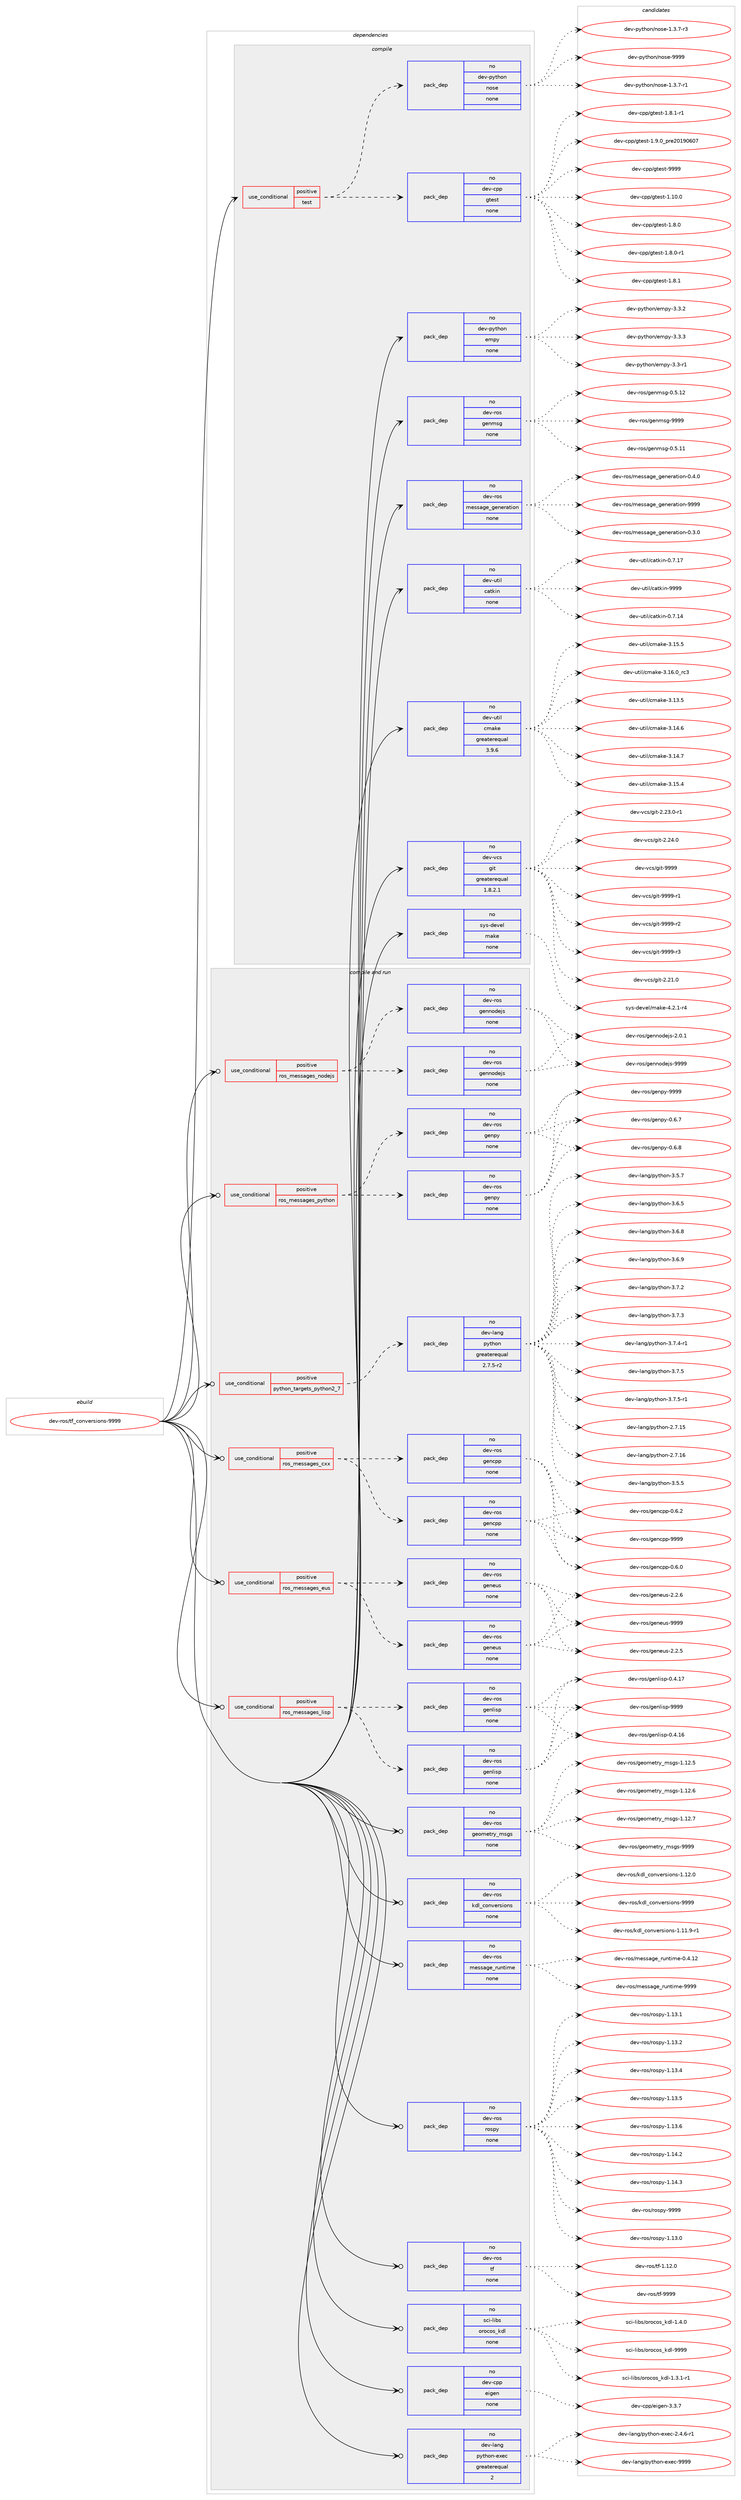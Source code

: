 digraph prolog {

# *************
# Graph options
# *************

newrank=true;
concentrate=true;
compound=true;
graph [rankdir=LR,fontname=Helvetica,fontsize=10,ranksep=1.5];#, ranksep=2.5, nodesep=0.2];
edge  [arrowhead=vee];
node  [fontname=Helvetica,fontsize=10];

# **********
# The ebuild
# **********

subgraph cluster_leftcol {
color=gray;
rank=same;
label=<<i>ebuild</i>>;
id [label="dev-ros/tf_conversions-9999", color=red, width=4, href="../dev-ros/tf_conversions-9999.svg"];
}

# ****************
# The dependencies
# ****************

subgraph cluster_midcol {
color=gray;
label=<<i>dependencies</i>>;
subgraph cluster_compile {
fillcolor="#eeeeee";
style=filled;
label=<<i>compile</i>>;
subgraph cond156311 {
dependency671604 [label=<<TABLE BORDER="0" CELLBORDER="1" CELLSPACING="0" CELLPADDING="4"><TR><TD ROWSPAN="3" CELLPADDING="10">use_conditional</TD></TR><TR><TD>positive</TD></TR><TR><TD>test</TD></TR></TABLE>>, shape=none, color=red];
subgraph pack503387 {
dependency671605 [label=<<TABLE BORDER="0" CELLBORDER="1" CELLSPACING="0" CELLPADDING="4" WIDTH="220"><TR><TD ROWSPAN="6" CELLPADDING="30">pack_dep</TD></TR><TR><TD WIDTH="110">no</TD></TR><TR><TD>dev-cpp</TD></TR><TR><TD>gtest</TD></TR><TR><TD>none</TD></TR><TR><TD></TD></TR></TABLE>>, shape=none, color=blue];
}
dependency671604:e -> dependency671605:w [weight=20,style="dashed",arrowhead="vee"];
subgraph pack503388 {
dependency671606 [label=<<TABLE BORDER="0" CELLBORDER="1" CELLSPACING="0" CELLPADDING="4" WIDTH="220"><TR><TD ROWSPAN="6" CELLPADDING="30">pack_dep</TD></TR><TR><TD WIDTH="110">no</TD></TR><TR><TD>dev-python</TD></TR><TR><TD>nose</TD></TR><TR><TD>none</TD></TR><TR><TD></TD></TR></TABLE>>, shape=none, color=blue];
}
dependency671604:e -> dependency671606:w [weight=20,style="dashed",arrowhead="vee"];
}
id:e -> dependency671604:w [weight=20,style="solid",arrowhead="vee"];
subgraph pack503389 {
dependency671607 [label=<<TABLE BORDER="0" CELLBORDER="1" CELLSPACING="0" CELLPADDING="4" WIDTH="220"><TR><TD ROWSPAN="6" CELLPADDING="30">pack_dep</TD></TR><TR><TD WIDTH="110">no</TD></TR><TR><TD>dev-python</TD></TR><TR><TD>empy</TD></TR><TR><TD>none</TD></TR><TR><TD></TD></TR></TABLE>>, shape=none, color=blue];
}
id:e -> dependency671607:w [weight=20,style="solid",arrowhead="vee"];
subgraph pack503390 {
dependency671608 [label=<<TABLE BORDER="0" CELLBORDER="1" CELLSPACING="0" CELLPADDING="4" WIDTH="220"><TR><TD ROWSPAN="6" CELLPADDING="30">pack_dep</TD></TR><TR><TD WIDTH="110">no</TD></TR><TR><TD>dev-ros</TD></TR><TR><TD>genmsg</TD></TR><TR><TD>none</TD></TR><TR><TD></TD></TR></TABLE>>, shape=none, color=blue];
}
id:e -> dependency671608:w [weight=20,style="solid",arrowhead="vee"];
subgraph pack503391 {
dependency671609 [label=<<TABLE BORDER="0" CELLBORDER="1" CELLSPACING="0" CELLPADDING="4" WIDTH="220"><TR><TD ROWSPAN="6" CELLPADDING="30">pack_dep</TD></TR><TR><TD WIDTH="110">no</TD></TR><TR><TD>dev-ros</TD></TR><TR><TD>message_generation</TD></TR><TR><TD>none</TD></TR><TR><TD></TD></TR></TABLE>>, shape=none, color=blue];
}
id:e -> dependency671609:w [weight=20,style="solid",arrowhead="vee"];
subgraph pack503392 {
dependency671610 [label=<<TABLE BORDER="0" CELLBORDER="1" CELLSPACING="0" CELLPADDING="4" WIDTH="220"><TR><TD ROWSPAN="6" CELLPADDING="30">pack_dep</TD></TR><TR><TD WIDTH="110">no</TD></TR><TR><TD>dev-util</TD></TR><TR><TD>catkin</TD></TR><TR><TD>none</TD></TR><TR><TD></TD></TR></TABLE>>, shape=none, color=blue];
}
id:e -> dependency671610:w [weight=20,style="solid",arrowhead="vee"];
subgraph pack503393 {
dependency671611 [label=<<TABLE BORDER="0" CELLBORDER="1" CELLSPACING="0" CELLPADDING="4" WIDTH="220"><TR><TD ROWSPAN="6" CELLPADDING="30">pack_dep</TD></TR><TR><TD WIDTH="110">no</TD></TR><TR><TD>dev-util</TD></TR><TR><TD>cmake</TD></TR><TR><TD>greaterequal</TD></TR><TR><TD>3.9.6</TD></TR></TABLE>>, shape=none, color=blue];
}
id:e -> dependency671611:w [weight=20,style="solid",arrowhead="vee"];
subgraph pack503394 {
dependency671612 [label=<<TABLE BORDER="0" CELLBORDER="1" CELLSPACING="0" CELLPADDING="4" WIDTH="220"><TR><TD ROWSPAN="6" CELLPADDING="30">pack_dep</TD></TR><TR><TD WIDTH="110">no</TD></TR><TR><TD>dev-vcs</TD></TR><TR><TD>git</TD></TR><TR><TD>greaterequal</TD></TR><TR><TD>1.8.2.1</TD></TR></TABLE>>, shape=none, color=blue];
}
id:e -> dependency671612:w [weight=20,style="solid",arrowhead="vee"];
subgraph pack503395 {
dependency671613 [label=<<TABLE BORDER="0" CELLBORDER="1" CELLSPACING="0" CELLPADDING="4" WIDTH="220"><TR><TD ROWSPAN="6" CELLPADDING="30">pack_dep</TD></TR><TR><TD WIDTH="110">no</TD></TR><TR><TD>sys-devel</TD></TR><TR><TD>make</TD></TR><TR><TD>none</TD></TR><TR><TD></TD></TR></TABLE>>, shape=none, color=blue];
}
id:e -> dependency671613:w [weight=20,style="solid",arrowhead="vee"];
}
subgraph cluster_compileandrun {
fillcolor="#eeeeee";
style=filled;
label=<<i>compile and run</i>>;
subgraph cond156312 {
dependency671614 [label=<<TABLE BORDER="0" CELLBORDER="1" CELLSPACING="0" CELLPADDING="4"><TR><TD ROWSPAN="3" CELLPADDING="10">use_conditional</TD></TR><TR><TD>positive</TD></TR><TR><TD>python_targets_python2_7</TD></TR></TABLE>>, shape=none, color=red];
subgraph pack503396 {
dependency671615 [label=<<TABLE BORDER="0" CELLBORDER="1" CELLSPACING="0" CELLPADDING="4" WIDTH="220"><TR><TD ROWSPAN="6" CELLPADDING="30">pack_dep</TD></TR><TR><TD WIDTH="110">no</TD></TR><TR><TD>dev-lang</TD></TR><TR><TD>python</TD></TR><TR><TD>greaterequal</TD></TR><TR><TD>2.7.5-r2</TD></TR></TABLE>>, shape=none, color=blue];
}
dependency671614:e -> dependency671615:w [weight=20,style="dashed",arrowhead="vee"];
}
id:e -> dependency671614:w [weight=20,style="solid",arrowhead="odotvee"];
subgraph cond156313 {
dependency671616 [label=<<TABLE BORDER="0" CELLBORDER="1" CELLSPACING="0" CELLPADDING="4"><TR><TD ROWSPAN="3" CELLPADDING="10">use_conditional</TD></TR><TR><TD>positive</TD></TR><TR><TD>ros_messages_cxx</TD></TR></TABLE>>, shape=none, color=red];
subgraph pack503397 {
dependency671617 [label=<<TABLE BORDER="0" CELLBORDER="1" CELLSPACING="0" CELLPADDING="4" WIDTH="220"><TR><TD ROWSPAN="6" CELLPADDING="30">pack_dep</TD></TR><TR><TD WIDTH="110">no</TD></TR><TR><TD>dev-ros</TD></TR><TR><TD>gencpp</TD></TR><TR><TD>none</TD></TR><TR><TD></TD></TR></TABLE>>, shape=none, color=blue];
}
dependency671616:e -> dependency671617:w [weight=20,style="dashed",arrowhead="vee"];
subgraph pack503398 {
dependency671618 [label=<<TABLE BORDER="0" CELLBORDER="1" CELLSPACING="0" CELLPADDING="4" WIDTH="220"><TR><TD ROWSPAN="6" CELLPADDING="30">pack_dep</TD></TR><TR><TD WIDTH="110">no</TD></TR><TR><TD>dev-ros</TD></TR><TR><TD>gencpp</TD></TR><TR><TD>none</TD></TR><TR><TD></TD></TR></TABLE>>, shape=none, color=blue];
}
dependency671616:e -> dependency671618:w [weight=20,style="dashed",arrowhead="vee"];
}
id:e -> dependency671616:w [weight=20,style="solid",arrowhead="odotvee"];
subgraph cond156314 {
dependency671619 [label=<<TABLE BORDER="0" CELLBORDER="1" CELLSPACING="0" CELLPADDING="4"><TR><TD ROWSPAN="3" CELLPADDING="10">use_conditional</TD></TR><TR><TD>positive</TD></TR><TR><TD>ros_messages_eus</TD></TR></TABLE>>, shape=none, color=red];
subgraph pack503399 {
dependency671620 [label=<<TABLE BORDER="0" CELLBORDER="1" CELLSPACING="0" CELLPADDING="4" WIDTH="220"><TR><TD ROWSPAN="6" CELLPADDING="30">pack_dep</TD></TR><TR><TD WIDTH="110">no</TD></TR><TR><TD>dev-ros</TD></TR><TR><TD>geneus</TD></TR><TR><TD>none</TD></TR><TR><TD></TD></TR></TABLE>>, shape=none, color=blue];
}
dependency671619:e -> dependency671620:w [weight=20,style="dashed",arrowhead="vee"];
subgraph pack503400 {
dependency671621 [label=<<TABLE BORDER="0" CELLBORDER="1" CELLSPACING="0" CELLPADDING="4" WIDTH="220"><TR><TD ROWSPAN="6" CELLPADDING="30">pack_dep</TD></TR><TR><TD WIDTH="110">no</TD></TR><TR><TD>dev-ros</TD></TR><TR><TD>geneus</TD></TR><TR><TD>none</TD></TR><TR><TD></TD></TR></TABLE>>, shape=none, color=blue];
}
dependency671619:e -> dependency671621:w [weight=20,style="dashed",arrowhead="vee"];
}
id:e -> dependency671619:w [weight=20,style="solid",arrowhead="odotvee"];
subgraph cond156315 {
dependency671622 [label=<<TABLE BORDER="0" CELLBORDER="1" CELLSPACING="0" CELLPADDING="4"><TR><TD ROWSPAN="3" CELLPADDING="10">use_conditional</TD></TR><TR><TD>positive</TD></TR><TR><TD>ros_messages_lisp</TD></TR></TABLE>>, shape=none, color=red];
subgraph pack503401 {
dependency671623 [label=<<TABLE BORDER="0" CELLBORDER="1" CELLSPACING="0" CELLPADDING="4" WIDTH="220"><TR><TD ROWSPAN="6" CELLPADDING="30">pack_dep</TD></TR><TR><TD WIDTH="110">no</TD></TR><TR><TD>dev-ros</TD></TR><TR><TD>genlisp</TD></TR><TR><TD>none</TD></TR><TR><TD></TD></TR></TABLE>>, shape=none, color=blue];
}
dependency671622:e -> dependency671623:w [weight=20,style="dashed",arrowhead="vee"];
subgraph pack503402 {
dependency671624 [label=<<TABLE BORDER="0" CELLBORDER="1" CELLSPACING="0" CELLPADDING="4" WIDTH="220"><TR><TD ROWSPAN="6" CELLPADDING="30">pack_dep</TD></TR><TR><TD WIDTH="110">no</TD></TR><TR><TD>dev-ros</TD></TR><TR><TD>genlisp</TD></TR><TR><TD>none</TD></TR><TR><TD></TD></TR></TABLE>>, shape=none, color=blue];
}
dependency671622:e -> dependency671624:w [weight=20,style="dashed",arrowhead="vee"];
}
id:e -> dependency671622:w [weight=20,style="solid",arrowhead="odotvee"];
subgraph cond156316 {
dependency671625 [label=<<TABLE BORDER="0" CELLBORDER="1" CELLSPACING="0" CELLPADDING="4"><TR><TD ROWSPAN="3" CELLPADDING="10">use_conditional</TD></TR><TR><TD>positive</TD></TR><TR><TD>ros_messages_nodejs</TD></TR></TABLE>>, shape=none, color=red];
subgraph pack503403 {
dependency671626 [label=<<TABLE BORDER="0" CELLBORDER="1" CELLSPACING="0" CELLPADDING="4" WIDTH="220"><TR><TD ROWSPAN="6" CELLPADDING="30">pack_dep</TD></TR><TR><TD WIDTH="110">no</TD></TR><TR><TD>dev-ros</TD></TR><TR><TD>gennodejs</TD></TR><TR><TD>none</TD></TR><TR><TD></TD></TR></TABLE>>, shape=none, color=blue];
}
dependency671625:e -> dependency671626:w [weight=20,style="dashed",arrowhead="vee"];
subgraph pack503404 {
dependency671627 [label=<<TABLE BORDER="0" CELLBORDER="1" CELLSPACING="0" CELLPADDING="4" WIDTH="220"><TR><TD ROWSPAN="6" CELLPADDING="30">pack_dep</TD></TR><TR><TD WIDTH="110">no</TD></TR><TR><TD>dev-ros</TD></TR><TR><TD>gennodejs</TD></TR><TR><TD>none</TD></TR><TR><TD></TD></TR></TABLE>>, shape=none, color=blue];
}
dependency671625:e -> dependency671627:w [weight=20,style="dashed",arrowhead="vee"];
}
id:e -> dependency671625:w [weight=20,style="solid",arrowhead="odotvee"];
subgraph cond156317 {
dependency671628 [label=<<TABLE BORDER="0" CELLBORDER="1" CELLSPACING="0" CELLPADDING="4"><TR><TD ROWSPAN="3" CELLPADDING="10">use_conditional</TD></TR><TR><TD>positive</TD></TR><TR><TD>ros_messages_python</TD></TR></TABLE>>, shape=none, color=red];
subgraph pack503405 {
dependency671629 [label=<<TABLE BORDER="0" CELLBORDER="1" CELLSPACING="0" CELLPADDING="4" WIDTH="220"><TR><TD ROWSPAN="6" CELLPADDING="30">pack_dep</TD></TR><TR><TD WIDTH="110">no</TD></TR><TR><TD>dev-ros</TD></TR><TR><TD>genpy</TD></TR><TR><TD>none</TD></TR><TR><TD></TD></TR></TABLE>>, shape=none, color=blue];
}
dependency671628:e -> dependency671629:w [weight=20,style="dashed",arrowhead="vee"];
subgraph pack503406 {
dependency671630 [label=<<TABLE BORDER="0" CELLBORDER="1" CELLSPACING="0" CELLPADDING="4" WIDTH="220"><TR><TD ROWSPAN="6" CELLPADDING="30">pack_dep</TD></TR><TR><TD WIDTH="110">no</TD></TR><TR><TD>dev-ros</TD></TR><TR><TD>genpy</TD></TR><TR><TD>none</TD></TR><TR><TD></TD></TR></TABLE>>, shape=none, color=blue];
}
dependency671628:e -> dependency671630:w [weight=20,style="dashed",arrowhead="vee"];
}
id:e -> dependency671628:w [weight=20,style="solid",arrowhead="odotvee"];
subgraph pack503407 {
dependency671631 [label=<<TABLE BORDER="0" CELLBORDER="1" CELLSPACING="0" CELLPADDING="4" WIDTH="220"><TR><TD ROWSPAN="6" CELLPADDING="30">pack_dep</TD></TR><TR><TD WIDTH="110">no</TD></TR><TR><TD>dev-cpp</TD></TR><TR><TD>eigen</TD></TR><TR><TD>none</TD></TR><TR><TD></TD></TR></TABLE>>, shape=none, color=blue];
}
id:e -> dependency671631:w [weight=20,style="solid",arrowhead="odotvee"];
subgraph pack503408 {
dependency671632 [label=<<TABLE BORDER="0" CELLBORDER="1" CELLSPACING="0" CELLPADDING="4" WIDTH="220"><TR><TD ROWSPAN="6" CELLPADDING="30">pack_dep</TD></TR><TR><TD WIDTH="110">no</TD></TR><TR><TD>dev-lang</TD></TR><TR><TD>python-exec</TD></TR><TR><TD>greaterequal</TD></TR><TR><TD>2</TD></TR></TABLE>>, shape=none, color=blue];
}
id:e -> dependency671632:w [weight=20,style="solid",arrowhead="odotvee"];
subgraph pack503409 {
dependency671633 [label=<<TABLE BORDER="0" CELLBORDER="1" CELLSPACING="0" CELLPADDING="4" WIDTH="220"><TR><TD ROWSPAN="6" CELLPADDING="30">pack_dep</TD></TR><TR><TD WIDTH="110">no</TD></TR><TR><TD>dev-ros</TD></TR><TR><TD>geometry_msgs</TD></TR><TR><TD>none</TD></TR><TR><TD></TD></TR></TABLE>>, shape=none, color=blue];
}
id:e -> dependency671633:w [weight=20,style="solid",arrowhead="odotvee"];
subgraph pack503410 {
dependency671634 [label=<<TABLE BORDER="0" CELLBORDER="1" CELLSPACING="0" CELLPADDING="4" WIDTH="220"><TR><TD ROWSPAN="6" CELLPADDING="30">pack_dep</TD></TR><TR><TD WIDTH="110">no</TD></TR><TR><TD>dev-ros</TD></TR><TR><TD>kdl_conversions</TD></TR><TR><TD>none</TD></TR><TR><TD></TD></TR></TABLE>>, shape=none, color=blue];
}
id:e -> dependency671634:w [weight=20,style="solid",arrowhead="odotvee"];
subgraph pack503411 {
dependency671635 [label=<<TABLE BORDER="0" CELLBORDER="1" CELLSPACING="0" CELLPADDING="4" WIDTH="220"><TR><TD ROWSPAN="6" CELLPADDING="30">pack_dep</TD></TR><TR><TD WIDTH="110">no</TD></TR><TR><TD>dev-ros</TD></TR><TR><TD>message_runtime</TD></TR><TR><TD>none</TD></TR><TR><TD></TD></TR></TABLE>>, shape=none, color=blue];
}
id:e -> dependency671635:w [weight=20,style="solid",arrowhead="odotvee"];
subgraph pack503412 {
dependency671636 [label=<<TABLE BORDER="0" CELLBORDER="1" CELLSPACING="0" CELLPADDING="4" WIDTH="220"><TR><TD ROWSPAN="6" CELLPADDING="30">pack_dep</TD></TR><TR><TD WIDTH="110">no</TD></TR><TR><TD>dev-ros</TD></TR><TR><TD>rospy</TD></TR><TR><TD>none</TD></TR><TR><TD></TD></TR></TABLE>>, shape=none, color=blue];
}
id:e -> dependency671636:w [weight=20,style="solid",arrowhead="odotvee"];
subgraph pack503413 {
dependency671637 [label=<<TABLE BORDER="0" CELLBORDER="1" CELLSPACING="0" CELLPADDING="4" WIDTH="220"><TR><TD ROWSPAN="6" CELLPADDING="30">pack_dep</TD></TR><TR><TD WIDTH="110">no</TD></TR><TR><TD>dev-ros</TD></TR><TR><TD>tf</TD></TR><TR><TD>none</TD></TR><TR><TD></TD></TR></TABLE>>, shape=none, color=blue];
}
id:e -> dependency671637:w [weight=20,style="solid",arrowhead="odotvee"];
subgraph pack503414 {
dependency671638 [label=<<TABLE BORDER="0" CELLBORDER="1" CELLSPACING="0" CELLPADDING="4" WIDTH="220"><TR><TD ROWSPAN="6" CELLPADDING="30">pack_dep</TD></TR><TR><TD WIDTH="110">no</TD></TR><TR><TD>sci-libs</TD></TR><TR><TD>orocos_kdl</TD></TR><TR><TD>none</TD></TR><TR><TD></TD></TR></TABLE>>, shape=none, color=blue];
}
id:e -> dependency671638:w [weight=20,style="solid",arrowhead="odotvee"];
}
subgraph cluster_run {
fillcolor="#eeeeee";
style=filled;
label=<<i>run</i>>;
}
}

# **************
# The candidates
# **************

subgraph cluster_choices {
rank=same;
color=gray;
label=<<i>candidates</i>>;

subgraph choice503387 {
color=black;
nodesep=1;
choice10010111845991121124710311610111511645494649484648 [label="dev-cpp/gtest-1.10.0", color=red, width=4,href="../dev-cpp/gtest-1.10.0.svg"];
choice100101118459911211247103116101115116454946564648 [label="dev-cpp/gtest-1.8.0", color=red, width=4,href="../dev-cpp/gtest-1.8.0.svg"];
choice1001011184599112112471031161011151164549465646484511449 [label="dev-cpp/gtest-1.8.0-r1", color=red, width=4,href="../dev-cpp/gtest-1.8.0-r1.svg"];
choice100101118459911211247103116101115116454946564649 [label="dev-cpp/gtest-1.8.1", color=red, width=4,href="../dev-cpp/gtest-1.8.1.svg"];
choice1001011184599112112471031161011151164549465646494511449 [label="dev-cpp/gtest-1.8.1-r1", color=red, width=4,href="../dev-cpp/gtest-1.8.1-r1.svg"];
choice100101118459911211247103116101115116454946574648951121141015048495748544855 [label="dev-cpp/gtest-1.9.0_pre20190607", color=red, width=4,href="../dev-cpp/gtest-1.9.0_pre20190607.svg"];
choice1001011184599112112471031161011151164557575757 [label="dev-cpp/gtest-9999", color=red, width=4,href="../dev-cpp/gtest-9999.svg"];
dependency671605:e -> choice10010111845991121124710311610111511645494649484648:w [style=dotted,weight="100"];
dependency671605:e -> choice100101118459911211247103116101115116454946564648:w [style=dotted,weight="100"];
dependency671605:e -> choice1001011184599112112471031161011151164549465646484511449:w [style=dotted,weight="100"];
dependency671605:e -> choice100101118459911211247103116101115116454946564649:w [style=dotted,weight="100"];
dependency671605:e -> choice1001011184599112112471031161011151164549465646494511449:w [style=dotted,weight="100"];
dependency671605:e -> choice100101118459911211247103116101115116454946574648951121141015048495748544855:w [style=dotted,weight="100"];
dependency671605:e -> choice1001011184599112112471031161011151164557575757:w [style=dotted,weight="100"];
}
subgraph choice503388 {
color=black;
nodesep=1;
choice10010111845112121116104111110471101111151014549465146554511449 [label="dev-python/nose-1.3.7-r1", color=red, width=4,href="../dev-python/nose-1.3.7-r1.svg"];
choice10010111845112121116104111110471101111151014549465146554511451 [label="dev-python/nose-1.3.7-r3", color=red, width=4,href="../dev-python/nose-1.3.7-r3.svg"];
choice10010111845112121116104111110471101111151014557575757 [label="dev-python/nose-9999", color=red, width=4,href="../dev-python/nose-9999.svg"];
dependency671606:e -> choice10010111845112121116104111110471101111151014549465146554511449:w [style=dotted,weight="100"];
dependency671606:e -> choice10010111845112121116104111110471101111151014549465146554511451:w [style=dotted,weight="100"];
dependency671606:e -> choice10010111845112121116104111110471101111151014557575757:w [style=dotted,weight="100"];
}
subgraph choice503389 {
color=black;
nodesep=1;
choice1001011184511212111610411111047101109112121455146514511449 [label="dev-python/empy-3.3-r1", color=red, width=4,href="../dev-python/empy-3.3-r1.svg"];
choice1001011184511212111610411111047101109112121455146514650 [label="dev-python/empy-3.3.2", color=red, width=4,href="../dev-python/empy-3.3.2.svg"];
choice1001011184511212111610411111047101109112121455146514651 [label="dev-python/empy-3.3.3", color=red, width=4,href="../dev-python/empy-3.3.3.svg"];
dependency671607:e -> choice1001011184511212111610411111047101109112121455146514511449:w [style=dotted,weight="100"];
dependency671607:e -> choice1001011184511212111610411111047101109112121455146514650:w [style=dotted,weight="100"];
dependency671607:e -> choice1001011184511212111610411111047101109112121455146514651:w [style=dotted,weight="100"];
}
subgraph choice503390 {
color=black;
nodesep=1;
choice100101118451141111154710310111010911510345484653464949 [label="dev-ros/genmsg-0.5.11", color=red, width=4,href="../dev-ros/genmsg-0.5.11.svg"];
choice100101118451141111154710310111010911510345484653464950 [label="dev-ros/genmsg-0.5.12", color=red, width=4,href="../dev-ros/genmsg-0.5.12.svg"];
choice10010111845114111115471031011101091151034557575757 [label="dev-ros/genmsg-9999", color=red, width=4,href="../dev-ros/genmsg-9999.svg"];
dependency671608:e -> choice100101118451141111154710310111010911510345484653464949:w [style=dotted,weight="100"];
dependency671608:e -> choice100101118451141111154710310111010911510345484653464950:w [style=dotted,weight="100"];
dependency671608:e -> choice10010111845114111115471031011101091151034557575757:w [style=dotted,weight="100"];
}
subgraph choice503391 {
color=black;
nodesep=1;
choice1001011184511411111547109101115115971031019510310111010111497116105111110454846514648 [label="dev-ros/message_generation-0.3.0", color=red, width=4,href="../dev-ros/message_generation-0.3.0.svg"];
choice1001011184511411111547109101115115971031019510310111010111497116105111110454846524648 [label="dev-ros/message_generation-0.4.0", color=red, width=4,href="../dev-ros/message_generation-0.4.0.svg"];
choice10010111845114111115471091011151159710310195103101110101114971161051111104557575757 [label="dev-ros/message_generation-9999", color=red, width=4,href="../dev-ros/message_generation-9999.svg"];
dependency671609:e -> choice1001011184511411111547109101115115971031019510310111010111497116105111110454846514648:w [style=dotted,weight="100"];
dependency671609:e -> choice1001011184511411111547109101115115971031019510310111010111497116105111110454846524648:w [style=dotted,weight="100"];
dependency671609:e -> choice10010111845114111115471091011151159710310195103101110101114971161051111104557575757:w [style=dotted,weight="100"];
}
subgraph choice503392 {
color=black;
nodesep=1;
choice1001011184511711610510847999711610710511045484655464952 [label="dev-util/catkin-0.7.14", color=red, width=4,href="../dev-util/catkin-0.7.14.svg"];
choice1001011184511711610510847999711610710511045484655464955 [label="dev-util/catkin-0.7.17", color=red, width=4,href="../dev-util/catkin-0.7.17.svg"];
choice100101118451171161051084799971161071051104557575757 [label="dev-util/catkin-9999", color=red, width=4,href="../dev-util/catkin-9999.svg"];
dependency671610:e -> choice1001011184511711610510847999711610710511045484655464952:w [style=dotted,weight="100"];
dependency671610:e -> choice1001011184511711610510847999711610710511045484655464955:w [style=dotted,weight="100"];
dependency671610:e -> choice100101118451171161051084799971161071051104557575757:w [style=dotted,weight="100"];
}
subgraph choice503393 {
color=black;
nodesep=1;
choice1001011184511711610510847991099710710145514649514653 [label="dev-util/cmake-3.13.5", color=red, width=4,href="../dev-util/cmake-3.13.5.svg"];
choice1001011184511711610510847991099710710145514649524654 [label="dev-util/cmake-3.14.6", color=red, width=4,href="../dev-util/cmake-3.14.6.svg"];
choice1001011184511711610510847991099710710145514649524655 [label="dev-util/cmake-3.14.7", color=red, width=4,href="../dev-util/cmake-3.14.7.svg"];
choice1001011184511711610510847991099710710145514649534652 [label="dev-util/cmake-3.15.4", color=red, width=4,href="../dev-util/cmake-3.15.4.svg"];
choice1001011184511711610510847991099710710145514649534653 [label="dev-util/cmake-3.15.5", color=red, width=4,href="../dev-util/cmake-3.15.5.svg"];
choice1001011184511711610510847991099710710145514649544648951149951 [label="dev-util/cmake-3.16.0_rc3", color=red, width=4,href="../dev-util/cmake-3.16.0_rc3.svg"];
dependency671611:e -> choice1001011184511711610510847991099710710145514649514653:w [style=dotted,weight="100"];
dependency671611:e -> choice1001011184511711610510847991099710710145514649524654:w [style=dotted,weight="100"];
dependency671611:e -> choice1001011184511711610510847991099710710145514649524655:w [style=dotted,weight="100"];
dependency671611:e -> choice1001011184511711610510847991099710710145514649534652:w [style=dotted,weight="100"];
dependency671611:e -> choice1001011184511711610510847991099710710145514649534653:w [style=dotted,weight="100"];
dependency671611:e -> choice1001011184511711610510847991099710710145514649544648951149951:w [style=dotted,weight="100"];
}
subgraph choice503394 {
color=black;
nodesep=1;
choice10010111845118991154710310511645504650494648 [label="dev-vcs/git-2.21.0", color=red, width=4,href="../dev-vcs/git-2.21.0.svg"];
choice100101118451189911547103105116455046505146484511449 [label="dev-vcs/git-2.23.0-r1", color=red, width=4,href="../dev-vcs/git-2.23.0-r1.svg"];
choice10010111845118991154710310511645504650524648 [label="dev-vcs/git-2.24.0", color=red, width=4,href="../dev-vcs/git-2.24.0.svg"];
choice1001011184511899115471031051164557575757 [label="dev-vcs/git-9999", color=red, width=4,href="../dev-vcs/git-9999.svg"];
choice10010111845118991154710310511645575757574511449 [label="dev-vcs/git-9999-r1", color=red, width=4,href="../dev-vcs/git-9999-r1.svg"];
choice10010111845118991154710310511645575757574511450 [label="dev-vcs/git-9999-r2", color=red, width=4,href="../dev-vcs/git-9999-r2.svg"];
choice10010111845118991154710310511645575757574511451 [label="dev-vcs/git-9999-r3", color=red, width=4,href="../dev-vcs/git-9999-r3.svg"];
dependency671612:e -> choice10010111845118991154710310511645504650494648:w [style=dotted,weight="100"];
dependency671612:e -> choice100101118451189911547103105116455046505146484511449:w [style=dotted,weight="100"];
dependency671612:e -> choice10010111845118991154710310511645504650524648:w [style=dotted,weight="100"];
dependency671612:e -> choice1001011184511899115471031051164557575757:w [style=dotted,weight="100"];
dependency671612:e -> choice10010111845118991154710310511645575757574511449:w [style=dotted,weight="100"];
dependency671612:e -> choice10010111845118991154710310511645575757574511450:w [style=dotted,weight="100"];
dependency671612:e -> choice10010111845118991154710310511645575757574511451:w [style=dotted,weight="100"];
}
subgraph choice503395 {
color=black;
nodesep=1;
choice1151211154510010111810110847109971071014552465046494511452 [label="sys-devel/make-4.2.1-r4", color=red, width=4,href="../sys-devel/make-4.2.1-r4.svg"];
dependency671613:e -> choice1151211154510010111810110847109971071014552465046494511452:w [style=dotted,weight="100"];
}
subgraph choice503396 {
color=black;
nodesep=1;
choice10010111845108971101034711212111610411111045504655464953 [label="dev-lang/python-2.7.15", color=red, width=4,href="../dev-lang/python-2.7.15.svg"];
choice10010111845108971101034711212111610411111045504655464954 [label="dev-lang/python-2.7.16", color=red, width=4,href="../dev-lang/python-2.7.16.svg"];
choice100101118451089711010347112121116104111110455146534653 [label="dev-lang/python-3.5.5", color=red, width=4,href="../dev-lang/python-3.5.5.svg"];
choice100101118451089711010347112121116104111110455146534655 [label="dev-lang/python-3.5.7", color=red, width=4,href="../dev-lang/python-3.5.7.svg"];
choice100101118451089711010347112121116104111110455146544653 [label="dev-lang/python-3.6.5", color=red, width=4,href="../dev-lang/python-3.6.5.svg"];
choice100101118451089711010347112121116104111110455146544656 [label="dev-lang/python-3.6.8", color=red, width=4,href="../dev-lang/python-3.6.8.svg"];
choice100101118451089711010347112121116104111110455146544657 [label="dev-lang/python-3.6.9", color=red, width=4,href="../dev-lang/python-3.6.9.svg"];
choice100101118451089711010347112121116104111110455146554650 [label="dev-lang/python-3.7.2", color=red, width=4,href="../dev-lang/python-3.7.2.svg"];
choice100101118451089711010347112121116104111110455146554651 [label="dev-lang/python-3.7.3", color=red, width=4,href="../dev-lang/python-3.7.3.svg"];
choice1001011184510897110103471121211161041111104551465546524511449 [label="dev-lang/python-3.7.4-r1", color=red, width=4,href="../dev-lang/python-3.7.4-r1.svg"];
choice100101118451089711010347112121116104111110455146554653 [label="dev-lang/python-3.7.5", color=red, width=4,href="../dev-lang/python-3.7.5.svg"];
choice1001011184510897110103471121211161041111104551465546534511449 [label="dev-lang/python-3.7.5-r1", color=red, width=4,href="../dev-lang/python-3.7.5-r1.svg"];
dependency671615:e -> choice10010111845108971101034711212111610411111045504655464953:w [style=dotted,weight="100"];
dependency671615:e -> choice10010111845108971101034711212111610411111045504655464954:w [style=dotted,weight="100"];
dependency671615:e -> choice100101118451089711010347112121116104111110455146534653:w [style=dotted,weight="100"];
dependency671615:e -> choice100101118451089711010347112121116104111110455146534655:w [style=dotted,weight="100"];
dependency671615:e -> choice100101118451089711010347112121116104111110455146544653:w [style=dotted,weight="100"];
dependency671615:e -> choice100101118451089711010347112121116104111110455146544656:w [style=dotted,weight="100"];
dependency671615:e -> choice100101118451089711010347112121116104111110455146544657:w [style=dotted,weight="100"];
dependency671615:e -> choice100101118451089711010347112121116104111110455146554650:w [style=dotted,weight="100"];
dependency671615:e -> choice100101118451089711010347112121116104111110455146554651:w [style=dotted,weight="100"];
dependency671615:e -> choice1001011184510897110103471121211161041111104551465546524511449:w [style=dotted,weight="100"];
dependency671615:e -> choice100101118451089711010347112121116104111110455146554653:w [style=dotted,weight="100"];
dependency671615:e -> choice1001011184510897110103471121211161041111104551465546534511449:w [style=dotted,weight="100"];
}
subgraph choice503397 {
color=black;
nodesep=1;
choice100101118451141111154710310111099112112454846544648 [label="dev-ros/gencpp-0.6.0", color=red, width=4,href="../dev-ros/gencpp-0.6.0.svg"];
choice100101118451141111154710310111099112112454846544650 [label="dev-ros/gencpp-0.6.2", color=red, width=4,href="../dev-ros/gencpp-0.6.2.svg"];
choice1001011184511411111547103101110991121124557575757 [label="dev-ros/gencpp-9999", color=red, width=4,href="../dev-ros/gencpp-9999.svg"];
dependency671617:e -> choice100101118451141111154710310111099112112454846544648:w [style=dotted,weight="100"];
dependency671617:e -> choice100101118451141111154710310111099112112454846544650:w [style=dotted,weight="100"];
dependency671617:e -> choice1001011184511411111547103101110991121124557575757:w [style=dotted,weight="100"];
}
subgraph choice503398 {
color=black;
nodesep=1;
choice100101118451141111154710310111099112112454846544648 [label="dev-ros/gencpp-0.6.0", color=red, width=4,href="../dev-ros/gencpp-0.6.0.svg"];
choice100101118451141111154710310111099112112454846544650 [label="dev-ros/gencpp-0.6.2", color=red, width=4,href="../dev-ros/gencpp-0.6.2.svg"];
choice1001011184511411111547103101110991121124557575757 [label="dev-ros/gencpp-9999", color=red, width=4,href="../dev-ros/gencpp-9999.svg"];
dependency671618:e -> choice100101118451141111154710310111099112112454846544648:w [style=dotted,weight="100"];
dependency671618:e -> choice100101118451141111154710310111099112112454846544650:w [style=dotted,weight="100"];
dependency671618:e -> choice1001011184511411111547103101110991121124557575757:w [style=dotted,weight="100"];
}
subgraph choice503399 {
color=black;
nodesep=1;
choice1001011184511411111547103101110101117115455046504653 [label="dev-ros/geneus-2.2.5", color=red, width=4,href="../dev-ros/geneus-2.2.5.svg"];
choice1001011184511411111547103101110101117115455046504654 [label="dev-ros/geneus-2.2.6", color=red, width=4,href="../dev-ros/geneus-2.2.6.svg"];
choice10010111845114111115471031011101011171154557575757 [label="dev-ros/geneus-9999", color=red, width=4,href="../dev-ros/geneus-9999.svg"];
dependency671620:e -> choice1001011184511411111547103101110101117115455046504653:w [style=dotted,weight="100"];
dependency671620:e -> choice1001011184511411111547103101110101117115455046504654:w [style=dotted,weight="100"];
dependency671620:e -> choice10010111845114111115471031011101011171154557575757:w [style=dotted,weight="100"];
}
subgraph choice503400 {
color=black;
nodesep=1;
choice1001011184511411111547103101110101117115455046504653 [label="dev-ros/geneus-2.2.5", color=red, width=4,href="../dev-ros/geneus-2.2.5.svg"];
choice1001011184511411111547103101110101117115455046504654 [label="dev-ros/geneus-2.2.6", color=red, width=4,href="../dev-ros/geneus-2.2.6.svg"];
choice10010111845114111115471031011101011171154557575757 [label="dev-ros/geneus-9999", color=red, width=4,href="../dev-ros/geneus-9999.svg"];
dependency671621:e -> choice1001011184511411111547103101110101117115455046504653:w [style=dotted,weight="100"];
dependency671621:e -> choice1001011184511411111547103101110101117115455046504654:w [style=dotted,weight="100"];
dependency671621:e -> choice10010111845114111115471031011101011171154557575757:w [style=dotted,weight="100"];
}
subgraph choice503401 {
color=black;
nodesep=1;
choice100101118451141111154710310111010810511511245484652464954 [label="dev-ros/genlisp-0.4.16", color=red, width=4,href="../dev-ros/genlisp-0.4.16.svg"];
choice100101118451141111154710310111010810511511245484652464955 [label="dev-ros/genlisp-0.4.17", color=red, width=4,href="../dev-ros/genlisp-0.4.17.svg"];
choice10010111845114111115471031011101081051151124557575757 [label="dev-ros/genlisp-9999", color=red, width=4,href="../dev-ros/genlisp-9999.svg"];
dependency671623:e -> choice100101118451141111154710310111010810511511245484652464954:w [style=dotted,weight="100"];
dependency671623:e -> choice100101118451141111154710310111010810511511245484652464955:w [style=dotted,weight="100"];
dependency671623:e -> choice10010111845114111115471031011101081051151124557575757:w [style=dotted,weight="100"];
}
subgraph choice503402 {
color=black;
nodesep=1;
choice100101118451141111154710310111010810511511245484652464954 [label="dev-ros/genlisp-0.4.16", color=red, width=4,href="../dev-ros/genlisp-0.4.16.svg"];
choice100101118451141111154710310111010810511511245484652464955 [label="dev-ros/genlisp-0.4.17", color=red, width=4,href="../dev-ros/genlisp-0.4.17.svg"];
choice10010111845114111115471031011101081051151124557575757 [label="dev-ros/genlisp-9999", color=red, width=4,href="../dev-ros/genlisp-9999.svg"];
dependency671624:e -> choice100101118451141111154710310111010810511511245484652464954:w [style=dotted,weight="100"];
dependency671624:e -> choice100101118451141111154710310111010810511511245484652464955:w [style=dotted,weight="100"];
dependency671624:e -> choice10010111845114111115471031011101081051151124557575757:w [style=dotted,weight="100"];
}
subgraph choice503403 {
color=black;
nodesep=1;
choice1001011184511411111547103101110110111100101106115455046484649 [label="dev-ros/gennodejs-2.0.1", color=red, width=4,href="../dev-ros/gennodejs-2.0.1.svg"];
choice10010111845114111115471031011101101111001011061154557575757 [label="dev-ros/gennodejs-9999", color=red, width=4,href="../dev-ros/gennodejs-9999.svg"];
dependency671626:e -> choice1001011184511411111547103101110110111100101106115455046484649:w [style=dotted,weight="100"];
dependency671626:e -> choice10010111845114111115471031011101101111001011061154557575757:w [style=dotted,weight="100"];
}
subgraph choice503404 {
color=black;
nodesep=1;
choice1001011184511411111547103101110110111100101106115455046484649 [label="dev-ros/gennodejs-2.0.1", color=red, width=4,href="../dev-ros/gennodejs-2.0.1.svg"];
choice10010111845114111115471031011101101111001011061154557575757 [label="dev-ros/gennodejs-9999", color=red, width=4,href="../dev-ros/gennodejs-9999.svg"];
dependency671627:e -> choice1001011184511411111547103101110110111100101106115455046484649:w [style=dotted,weight="100"];
dependency671627:e -> choice10010111845114111115471031011101101111001011061154557575757:w [style=dotted,weight="100"];
}
subgraph choice503405 {
color=black;
nodesep=1;
choice1001011184511411111547103101110112121454846544655 [label="dev-ros/genpy-0.6.7", color=red, width=4,href="../dev-ros/genpy-0.6.7.svg"];
choice1001011184511411111547103101110112121454846544656 [label="dev-ros/genpy-0.6.8", color=red, width=4,href="../dev-ros/genpy-0.6.8.svg"];
choice10010111845114111115471031011101121214557575757 [label="dev-ros/genpy-9999", color=red, width=4,href="../dev-ros/genpy-9999.svg"];
dependency671629:e -> choice1001011184511411111547103101110112121454846544655:w [style=dotted,weight="100"];
dependency671629:e -> choice1001011184511411111547103101110112121454846544656:w [style=dotted,weight="100"];
dependency671629:e -> choice10010111845114111115471031011101121214557575757:w [style=dotted,weight="100"];
}
subgraph choice503406 {
color=black;
nodesep=1;
choice1001011184511411111547103101110112121454846544655 [label="dev-ros/genpy-0.6.7", color=red, width=4,href="../dev-ros/genpy-0.6.7.svg"];
choice1001011184511411111547103101110112121454846544656 [label="dev-ros/genpy-0.6.8", color=red, width=4,href="../dev-ros/genpy-0.6.8.svg"];
choice10010111845114111115471031011101121214557575757 [label="dev-ros/genpy-9999", color=red, width=4,href="../dev-ros/genpy-9999.svg"];
dependency671630:e -> choice1001011184511411111547103101110112121454846544655:w [style=dotted,weight="100"];
dependency671630:e -> choice1001011184511411111547103101110112121454846544656:w [style=dotted,weight="100"];
dependency671630:e -> choice10010111845114111115471031011101121214557575757:w [style=dotted,weight="100"];
}
subgraph choice503407 {
color=black;
nodesep=1;
choice100101118459911211247101105103101110455146514655 [label="dev-cpp/eigen-3.3.7", color=red, width=4,href="../dev-cpp/eigen-3.3.7.svg"];
dependency671631:e -> choice100101118459911211247101105103101110455146514655:w [style=dotted,weight="100"];
}
subgraph choice503408 {
color=black;
nodesep=1;
choice10010111845108971101034711212111610411111045101120101994550465246544511449 [label="dev-lang/python-exec-2.4.6-r1", color=red, width=4,href="../dev-lang/python-exec-2.4.6-r1.svg"];
choice10010111845108971101034711212111610411111045101120101994557575757 [label="dev-lang/python-exec-9999", color=red, width=4,href="../dev-lang/python-exec-9999.svg"];
dependency671632:e -> choice10010111845108971101034711212111610411111045101120101994550465246544511449:w [style=dotted,weight="100"];
dependency671632:e -> choice10010111845108971101034711212111610411111045101120101994557575757:w [style=dotted,weight="100"];
}
subgraph choice503409 {
color=black;
nodesep=1;
choice10010111845114111115471031011111091011161141219510911510311545494649504653 [label="dev-ros/geometry_msgs-1.12.5", color=red, width=4,href="../dev-ros/geometry_msgs-1.12.5.svg"];
choice10010111845114111115471031011111091011161141219510911510311545494649504654 [label="dev-ros/geometry_msgs-1.12.6", color=red, width=4,href="../dev-ros/geometry_msgs-1.12.6.svg"];
choice10010111845114111115471031011111091011161141219510911510311545494649504655 [label="dev-ros/geometry_msgs-1.12.7", color=red, width=4,href="../dev-ros/geometry_msgs-1.12.7.svg"];
choice1001011184511411111547103101111109101116114121951091151031154557575757 [label="dev-ros/geometry_msgs-9999", color=red, width=4,href="../dev-ros/geometry_msgs-9999.svg"];
dependency671633:e -> choice10010111845114111115471031011111091011161141219510911510311545494649504653:w [style=dotted,weight="100"];
dependency671633:e -> choice10010111845114111115471031011111091011161141219510911510311545494649504654:w [style=dotted,weight="100"];
dependency671633:e -> choice10010111845114111115471031011111091011161141219510911510311545494649504655:w [style=dotted,weight="100"];
dependency671633:e -> choice1001011184511411111547103101111109101116114121951091151031154557575757:w [style=dotted,weight="100"];
}
subgraph choice503410 {
color=black;
nodesep=1;
choice10010111845114111115471071001089599111110118101114115105111110115454946494946574511449 [label="dev-ros/kdl_conversions-1.11.9-r1", color=red, width=4,href="../dev-ros/kdl_conversions-1.11.9-r1.svg"];
choice1001011184511411111547107100108959911111011810111411510511111011545494649504648 [label="dev-ros/kdl_conversions-1.12.0", color=red, width=4,href="../dev-ros/kdl_conversions-1.12.0.svg"];
choice100101118451141111154710710010895991111101181011141151051111101154557575757 [label="dev-ros/kdl_conversions-9999", color=red, width=4,href="../dev-ros/kdl_conversions-9999.svg"];
dependency671634:e -> choice10010111845114111115471071001089599111110118101114115105111110115454946494946574511449:w [style=dotted,weight="100"];
dependency671634:e -> choice1001011184511411111547107100108959911111011810111411510511111011545494649504648:w [style=dotted,weight="100"];
dependency671634:e -> choice100101118451141111154710710010895991111101181011141151051111101154557575757:w [style=dotted,weight="100"];
}
subgraph choice503411 {
color=black;
nodesep=1;
choice1001011184511411111547109101115115971031019511411711011610510910145484652464950 [label="dev-ros/message_runtime-0.4.12", color=red, width=4,href="../dev-ros/message_runtime-0.4.12.svg"];
choice100101118451141111154710910111511597103101951141171101161051091014557575757 [label="dev-ros/message_runtime-9999", color=red, width=4,href="../dev-ros/message_runtime-9999.svg"];
dependency671635:e -> choice1001011184511411111547109101115115971031019511411711011610510910145484652464950:w [style=dotted,weight="100"];
dependency671635:e -> choice100101118451141111154710910111511597103101951141171101161051091014557575757:w [style=dotted,weight="100"];
}
subgraph choice503412 {
color=black;
nodesep=1;
choice100101118451141111154711411111511212145494649514648 [label="dev-ros/rospy-1.13.0", color=red, width=4,href="../dev-ros/rospy-1.13.0.svg"];
choice100101118451141111154711411111511212145494649514649 [label="dev-ros/rospy-1.13.1", color=red, width=4,href="../dev-ros/rospy-1.13.1.svg"];
choice100101118451141111154711411111511212145494649514650 [label="dev-ros/rospy-1.13.2", color=red, width=4,href="../dev-ros/rospy-1.13.2.svg"];
choice100101118451141111154711411111511212145494649514652 [label="dev-ros/rospy-1.13.4", color=red, width=4,href="../dev-ros/rospy-1.13.4.svg"];
choice100101118451141111154711411111511212145494649514653 [label="dev-ros/rospy-1.13.5", color=red, width=4,href="../dev-ros/rospy-1.13.5.svg"];
choice100101118451141111154711411111511212145494649514654 [label="dev-ros/rospy-1.13.6", color=red, width=4,href="../dev-ros/rospy-1.13.6.svg"];
choice100101118451141111154711411111511212145494649524650 [label="dev-ros/rospy-1.14.2", color=red, width=4,href="../dev-ros/rospy-1.14.2.svg"];
choice100101118451141111154711411111511212145494649524651 [label="dev-ros/rospy-1.14.3", color=red, width=4,href="../dev-ros/rospy-1.14.3.svg"];
choice10010111845114111115471141111151121214557575757 [label="dev-ros/rospy-9999", color=red, width=4,href="../dev-ros/rospy-9999.svg"];
dependency671636:e -> choice100101118451141111154711411111511212145494649514648:w [style=dotted,weight="100"];
dependency671636:e -> choice100101118451141111154711411111511212145494649514649:w [style=dotted,weight="100"];
dependency671636:e -> choice100101118451141111154711411111511212145494649514650:w [style=dotted,weight="100"];
dependency671636:e -> choice100101118451141111154711411111511212145494649514652:w [style=dotted,weight="100"];
dependency671636:e -> choice100101118451141111154711411111511212145494649514653:w [style=dotted,weight="100"];
dependency671636:e -> choice100101118451141111154711411111511212145494649514654:w [style=dotted,weight="100"];
dependency671636:e -> choice100101118451141111154711411111511212145494649524650:w [style=dotted,weight="100"];
dependency671636:e -> choice100101118451141111154711411111511212145494649524651:w [style=dotted,weight="100"];
dependency671636:e -> choice10010111845114111115471141111151121214557575757:w [style=dotted,weight="100"];
}
subgraph choice503413 {
color=black;
nodesep=1;
choice100101118451141111154711610245494649504648 [label="dev-ros/tf-1.12.0", color=red, width=4,href="../dev-ros/tf-1.12.0.svg"];
choice10010111845114111115471161024557575757 [label="dev-ros/tf-9999", color=red, width=4,href="../dev-ros/tf-9999.svg"];
dependency671637:e -> choice100101118451141111154711610245494649504648:w [style=dotted,weight="100"];
dependency671637:e -> choice10010111845114111115471161024557575757:w [style=dotted,weight="100"];
}
subgraph choice503414 {
color=black;
nodesep=1;
choice1159910545108105981154711111411199111115951071001084549465146494511449 [label="sci-libs/orocos_kdl-1.3.1-r1", color=red, width=4,href="../sci-libs/orocos_kdl-1.3.1-r1.svg"];
choice115991054510810598115471111141119911111595107100108454946524648 [label="sci-libs/orocos_kdl-1.4.0", color=red, width=4,href="../sci-libs/orocos_kdl-1.4.0.svg"];
choice1159910545108105981154711111411199111115951071001084557575757 [label="sci-libs/orocos_kdl-9999", color=red, width=4,href="../sci-libs/orocos_kdl-9999.svg"];
dependency671638:e -> choice1159910545108105981154711111411199111115951071001084549465146494511449:w [style=dotted,weight="100"];
dependency671638:e -> choice115991054510810598115471111141119911111595107100108454946524648:w [style=dotted,weight="100"];
dependency671638:e -> choice1159910545108105981154711111411199111115951071001084557575757:w [style=dotted,weight="100"];
}
}

}
